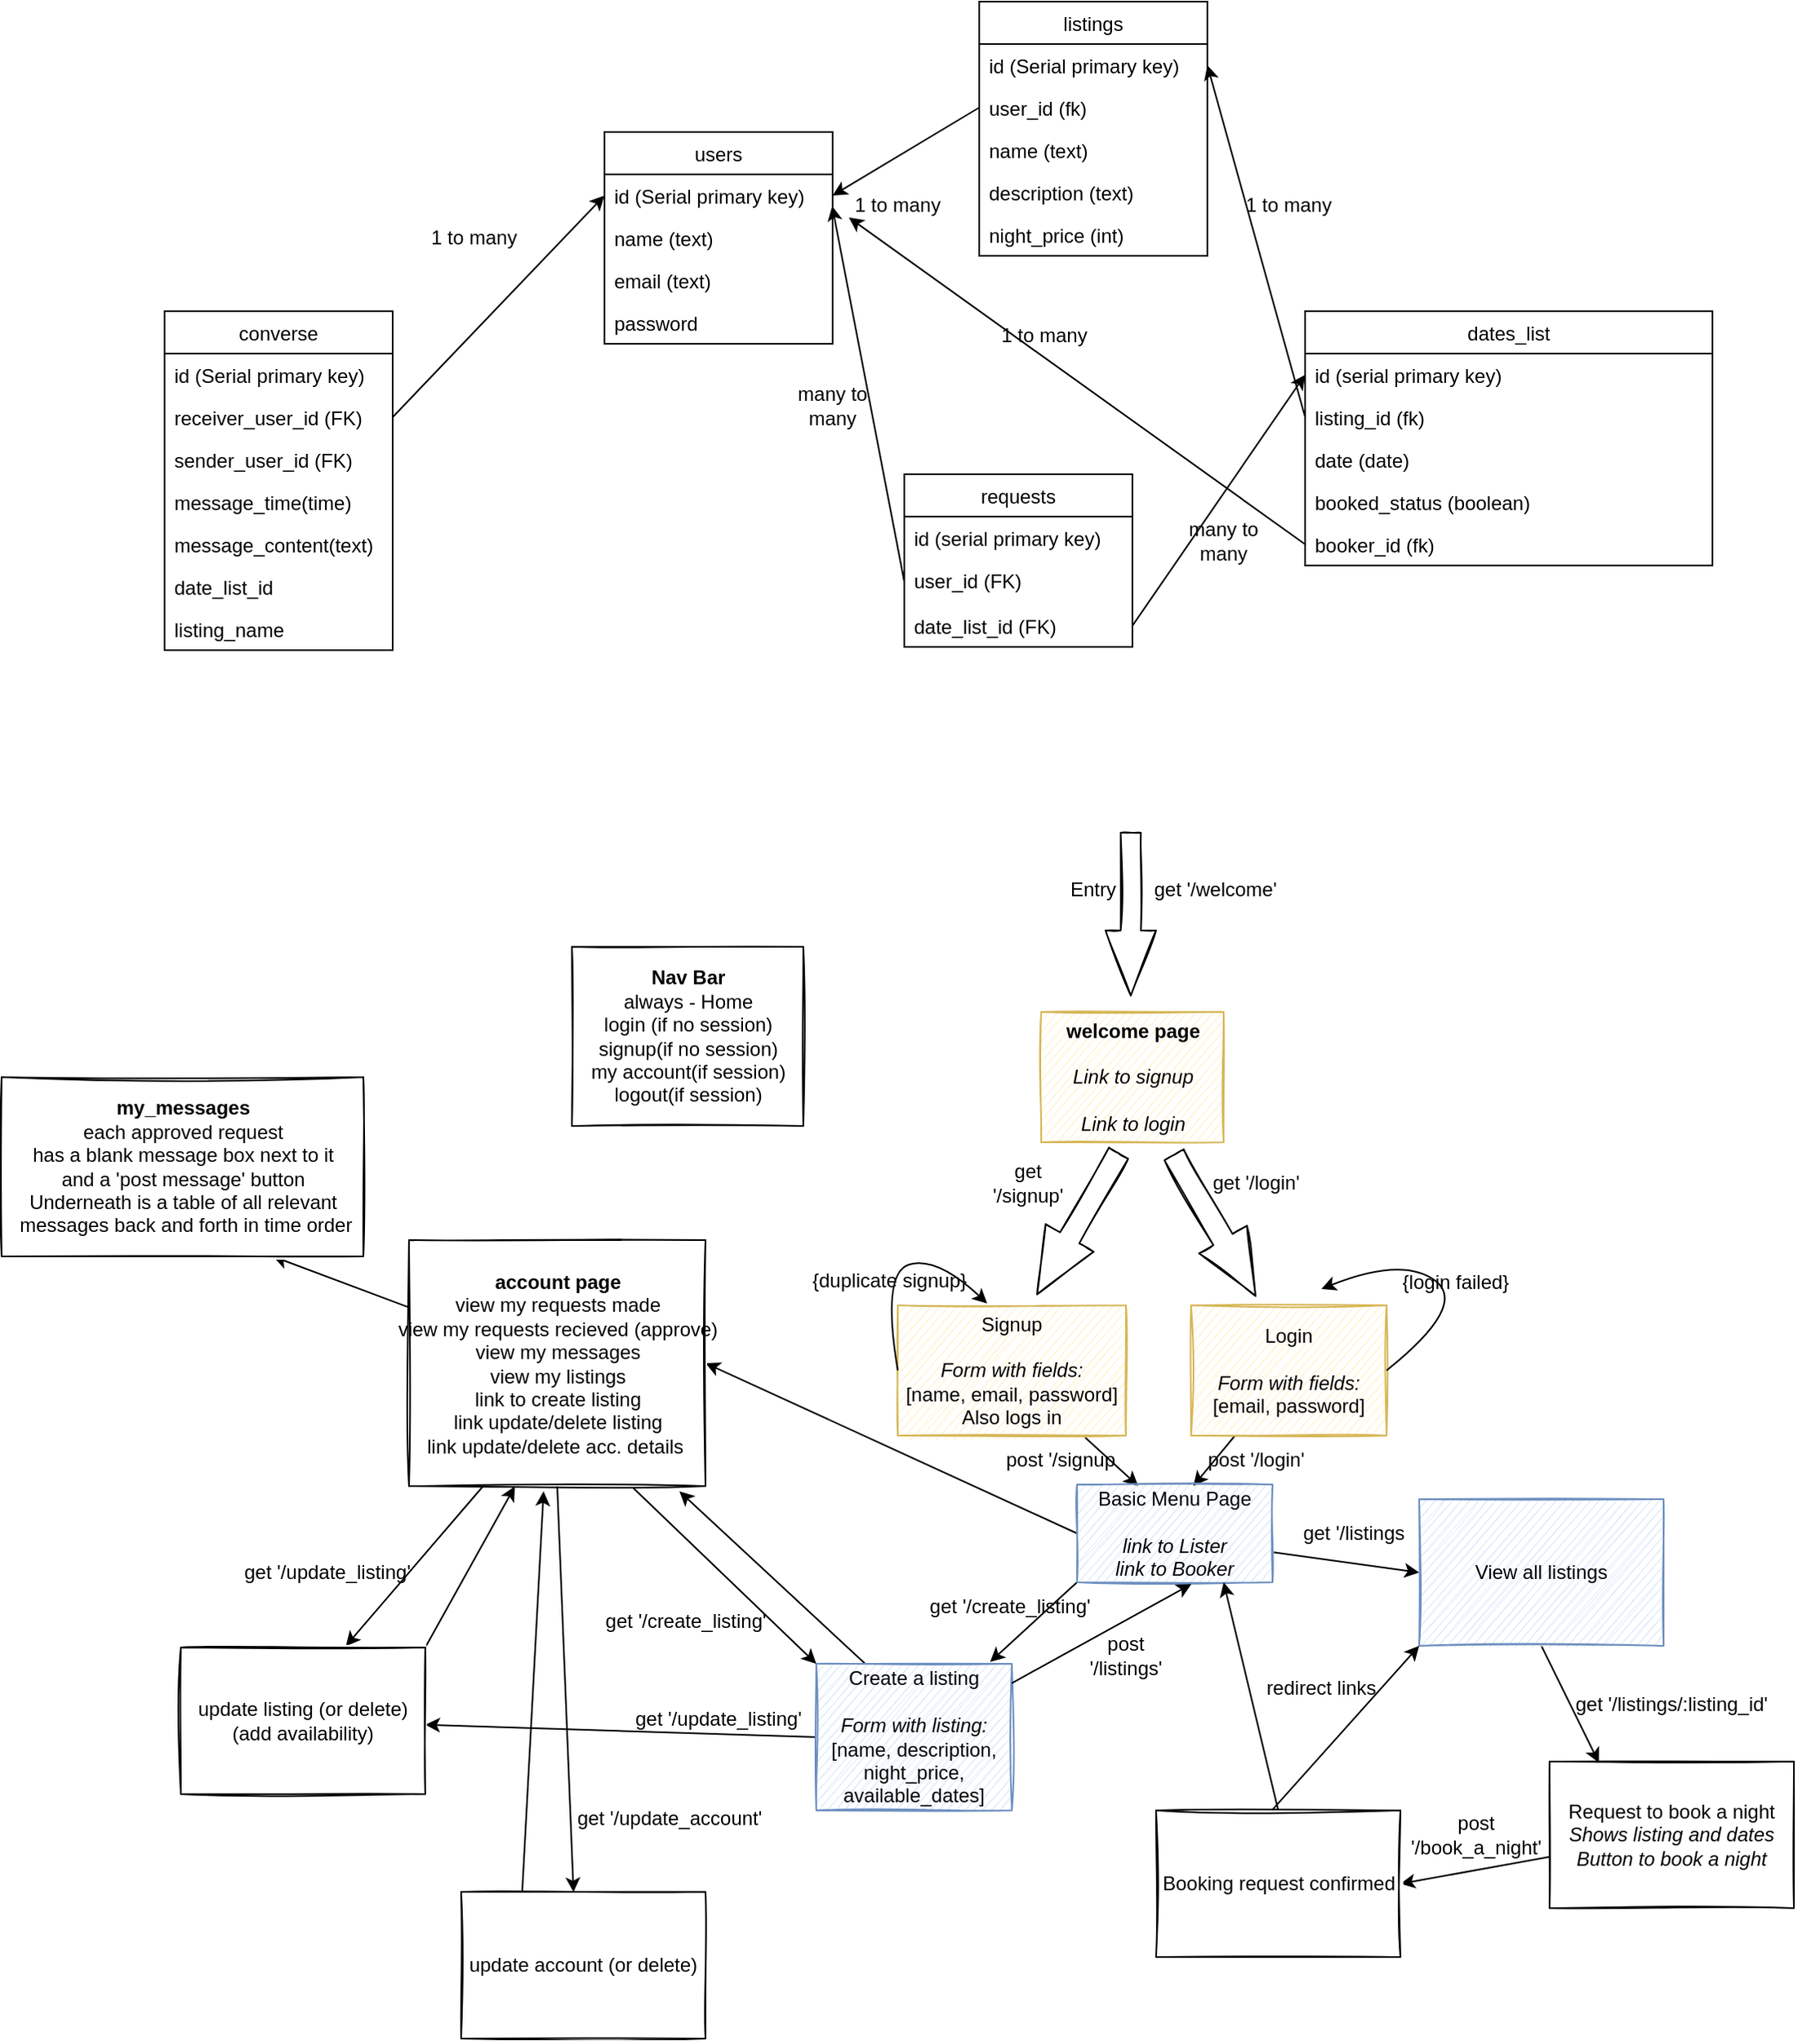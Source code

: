 <mxfile>
    <diagram id="B5izYE9bR6RBEacKUjwg" name="Page-1">
        <mxGraphModel dx="1637" dy="189" grid="1" gridSize="10" guides="1" tooltips="1" connect="1" arrows="1" fold="1" page="1" pageScale="1" pageWidth="827" pageHeight="1169" math="0" shadow="0">
            <root>
                <mxCell id="0"/>
                <mxCell id="1" parent="0"/>
                <mxCell id="2" value="users" style="swimlane;fontStyle=0;childLayout=stackLayout;horizontal=1;startSize=26;fillColor=none;horizontalStack=0;resizeParent=1;resizeParentMax=0;resizeLast=0;collapsible=1;marginBottom=0;" parent="1" vertex="1">
                    <mxGeometry x="90" y="210" width="140" height="130" as="geometry"/>
                </mxCell>
                <mxCell id="3" value="id (Serial primary key)" style="text;strokeColor=none;fillColor=none;align=left;verticalAlign=top;spacingLeft=4;spacingRight=4;overflow=hidden;rotatable=0;points=[[0,0.5],[1,0.5]];portConstraint=eastwest;" parent="2" vertex="1">
                    <mxGeometry y="26" width="140" height="26" as="geometry"/>
                </mxCell>
                <mxCell id="4" value="name (text)" style="text;strokeColor=none;fillColor=none;align=left;verticalAlign=top;spacingLeft=4;spacingRight=4;overflow=hidden;rotatable=0;points=[[0,0.5],[1,0.5]];portConstraint=eastwest;" parent="2" vertex="1">
                    <mxGeometry y="52" width="140" height="26" as="geometry"/>
                </mxCell>
                <mxCell id="15" value="email (text)" style="text;strokeColor=none;fillColor=none;align=left;verticalAlign=top;spacingLeft=4;spacingRight=4;overflow=hidden;rotatable=0;points=[[0,0.5],[1,0.5]];portConstraint=eastwest;" parent="2" vertex="1">
                    <mxGeometry y="78" width="140" height="26" as="geometry"/>
                </mxCell>
                <mxCell id="5" value="password" style="text;strokeColor=none;fillColor=none;align=left;verticalAlign=top;spacingLeft=4;spacingRight=4;overflow=hidden;rotatable=0;points=[[0,0.5],[1,0.5]];portConstraint=eastwest;" parent="2" vertex="1">
                    <mxGeometry y="104" width="140" height="26" as="geometry"/>
                </mxCell>
                <mxCell id="6" value="listings" style="swimlane;fontStyle=0;childLayout=stackLayout;horizontal=1;startSize=26;fillColor=none;horizontalStack=0;resizeParent=1;resizeParentMax=0;resizeLast=0;collapsible=1;marginBottom=0;" parent="1" vertex="1">
                    <mxGeometry x="320" y="130" width="140" height="156" as="geometry"/>
                </mxCell>
                <mxCell id="16" value="id (Serial primary key)" style="text;strokeColor=none;fillColor=none;align=left;verticalAlign=top;spacingLeft=4;spacingRight=4;overflow=hidden;rotatable=0;points=[[0,0.5],[1,0.5]];portConstraint=eastwest;" parent="6" vertex="1">
                    <mxGeometry y="26" width="140" height="26" as="geometry"/>
                </mxCell>
                <mxCell id="7" value="user_id (fk)" style="text;strokeColor=none;fillColor=none;align=left;verticalAlign=top;spacingLeft=4;spacingRight=4;overflow=hidden;rotatable=0;points=[[0,0.5],[1,0.5]];portConstraint=eastwest;" parent="6" vertex="1">
                    <mxGeometry y="52" width="140" height="26" as="geometry"/>
                </mxCell>
                <mxCell id="17" value="name (text)" style="text;strokeColor=none;fillColor=none;align=left;verticalAlign=top;spacingLeft=4;spacingRight=4;overflow=hidden;rotatable=0;points=[[0,0.5],[1,0.5]];portConstraint=eastwest;" parent="6" vertex="1">
                    <mxGeometry y="78" width="140" height="26" as="geometry"/>
                </mxCell>
                <mxCell id="18" value="description (text)" style="text;strokeColor=none;fillColor=none;align=left;verticalAlign=top;spacingLeft=4;spacingRight=4;overflow=hidden;rotatable=0;points=[[0,0.5],[1,0.5]];portConstraint=eastwest;" parent="6" vertex="1">
                    <mxGeometry y="104" width="140" height="26" as="geometry"/>
                </mxCell>
                <mxCell id="9" value="night_price (int)" style="text;strokeColor=none;fillColor=none;align=left;verticalAlign=top;spacingLeft=4;spacingRight=4;overflow=hidden;rotatable=0;points=[[0,0.5],[1,0.5]];portConstraint=eastwest;" parent="6" vertex="1">
                    <mxGeometry y="130" width="140" height="26" as="geometry"/>
                </mxCell>
                <mxCell id="19" style="edgeStyle=none;html=1;entryX=1;entryY=0.5;entryDx=0;entryDy=0;exitX=0;exitY=0.5;exitDx=0;exitDy=0;" parent="1" source="7" target="3" edge="1">
                    <mxGeometry relative="1" as="geometry"/>
                </mxCell>
                <mxCell id="22" value="dates_list" style="swimlane;fontStyle=0;childLayout=stackLayout;horizontal=1;startSize=26;fillColor=none;horizontalStack=0;resizeParent=1;resizeParentMax=0;resizeLast=0;collapsible=1;marginBottom=0;" parent="1" vertex="1">
                    <mxGeometry x="520" y="320" width="250" height="156" as="geometry"/>
                </mxCell>
                <mxCell id="23" value="id (serial primary key)" style="text;strokeColor=none;fillColor=none;align=left;verticalAlign=top;spacingLeft=4;spacingRight=4;overflow=hidden;rotatable=0;points=[[0,0.5],[1,0.5]];portConstraint=eastwest;" parent="22" vertex="1">
                    <mxGeometry y="26" width="250" height="26" as="geometry"/>
                </mxCell>
                <mxCell id="24" value="listing_id (fk)" style="text;strokeColor=none;fillColor=none;align=left;verticalAlign=top;spacingLeft=4;spacingRight=4;overflow=hidden;rotatable=0;points=[[0,0.5],[1,0.5]];portConstraint=eastwest;" parent="22" vertex="1">
                    <mxGeometry y="52" width="250" height="26" as="geometry"/>
                </mxCell>
                <mxCell id="25" value="date (date)" style="text;strokeColor=none;fillColor=none;align=left;verticalAlign=top;spacingLeft=4;spacingRight=4;overflow=hidden;rotatable=0;points=[[0,0.5],[1,0.5]];portConstraint=eastwest;" parent="22" vertex="1">
                    <mxGeometry y="78" width="250" height="26" as="geometry"/>
                </mxCell>
                <mxCell id="33" value="booked_status (boolean)" style="text;strokeColor=none;fillColor=none;align=left;verticalAlign=top;spacingLeft=4;spacingRight=4;overflow=hidden;rotatable=0;points=[[0,0.5],[1,0.5]];portConstraint=eastwest;" parent="22" vertex="1">
                    <mxGeometry y="104" width="250" height="26" as="geometry"/>
                </mxCell>
                <mxCell id="49" value="booker_id (fk)" style="text;strokeColor=none;fillColor=none;align=left;verticalAlign=top;spacingLeft=4;spacingRight=4;overflow=hidden;rotatable=0;points=[[0,0.5],[1,0.5]];portConstraint=eastwest;" parent="22" vertex="1">
                    <mxGeometry y="130" width="250" height="26" as="geometry"/>
                </mxCell>
                <mxCell id="27" style="edgeStyle=none;html=1;entryX=1;entryY=0.5;entryDx=0;entryDy=0;exitX=0;exitY=0.5;exitDx=0;exitDy=0;" parent="1" source="24" target="16" edge="1">
                    <mxGeometry relative="1" as="geometry">
                        <mxPoint x="500" y="310" as="targetPoint"/>
                    </mxGeometry>
                </mxCell>
                <mxCell id="34" value="1 to many" style="text;html=1;strokeColor=none;fillColor=none;align=center;verticalAlign=middle;whiteSpace=wrap;rounded=0;" parent="1" vertex="1">
                    <mxGeometry x="240" y="240" width="60" height="30" as="geometry"/>
                </mxCell>
                <mxCell id="35" value="1 to many" style="text;html=1;strokeColor=none;fillColor=none;align=center;verticalAlign=middle;whiteSpace=wrap;rounded=0;" parent="1" vertex="1">
                    <mxGeometry x="480" y="240" width="60" height="30" as="geometry"/>
                </mxCell>
                <mxCell id="42" value="requests" style="swimlane;fontStyle=0;childLayout=stackLayout;horizontal=1;startSize=26;fillColor=none;horizontalStack=0;resizeParent=1;resizeParentMax=0;resizeLast=0;collapsible=1;marginBottom=0;" parent="1" vertex="1">
                    <mxGeometry x="274" y="420" width="140" height="106" as="geometry"/>
                </mxCell>
                <mxCell id="46" value="id (serial primary key)" style="text;strokeColor=none;fillColor=none;align=left;verticalAlign=top;spacingLeft=4;spacingRight=4;overflow=hidden;rotatable=0;points=[[0,0.5],[1,0.5]];portConstraint=eastwest;" parent="42" vertex="1">
                    <mxGeometry y="26" width="140" height="26" as="geometry"/>
                </mxCell>
                <mxCell id="43" value="user_id (FK)" style="text;strokeColor=none;fillColor=none;align=left;verticalAlign=top;spacingLeft=4;spacingRight=4;overflow=hidden;rotatable=0;points=[[0,0.5],[1,0.5]];portConstraint=eastwest;" parent="42" vertex="1">
                    <mxGeometry y="52" width="140" height="28" as="geometry"/>
                </mxCell>
                <mxCell id="44" value="date_list_id (FK)" style="text;strokeColor=none;fillColor=none;align=left;verticalAlign=top;spacingLeft=4;spacingRight=4;overflow=hidden;rotatable=0;points=[[0,0.5],[1,0.5]];portConstraint=eastwest;" parent="42" vertex="1">
                    <mxGeometry y="80" width="140" height="26" as="geometry"/>
                </mxCell>
                <mxCell id="47" style="edgeStyle=none;html=1;entryX=0.998;entryY=0.748;entryDx=0;entryDy=0;entryPerimeter=0;exitX=0;exitY=0.5;exitDx=0;exitDy=0;" parent="1" source="43" target="3" edge="1">
                    <mxGeometry relative="1" as="geometry"/>
                </mxCell>
                <mxCell id="48" style="edgeStyle=none;html=1;entryX=0;entryY=0.5;entryDx=0;entryDy=0;exitX=1;exitY=0.5;exitDx=0;exitDy=0;" parent="1" source="44" target="23" edge="1">
                    <mxGeometry relative="1" as="geometry">
                        <mxPoint x="500" y="380" as="targetPoint"/>
                    </mxGeometry>
                </mxCell>
                <mxCell id="50" value="many to many" style="text;html=1;strokeColor=none;fillColor=none;align=center;verticalAlign=middle;whiteSpace=wrap;rounded=0;" parent="1" vertex="1">
                    <mxGeometry x="200" y="363" width="60" height="30" as="geometry"/>
                </mxCell>
                <mxCell id="51" value="many to many" style="text;html=1;strokeColor=none;fillColor=none;align=center;verticalAlign=middle;whiteSpace=wrap;rounded=0;" parent="1" vertex="1">
                    <mxGeometry x="440" y="446" width="60" height="30" as="geometry"/>
                </mxCell>
                <mxCell id="52" value="1 to many" style="text;html=1;strokeColor=none;fillColor=none;align=center;verticalAlign=middle;whiteSpace=wrap;rounded=0;" parent="1" vertex="1">
                    <mxGeometry x="330" y="320" width="60" height="30" as="geometry"/>
                </mxCell>
                <mxCell id="53" style="edgeStyle=none;html=1;entryX=0;entryY=0.75;entryDx=0;entryDy=0;exitX=0;exitY=0.5;exitDx=0;exitDy=0;" parent="1" source="49" target="34" edge="1">
                    <mxGeometry relative="1" as="geometry"/>
                </mxCell>
                <mxCell id="54" value="&lt;b&gt;welcome page&lt;/b&gt;&lt;br&gt;&lt;br&gt;&lt;i&gt;Link to signup&lt;br&gt;&lt;/i&gt;&lt;br&gt;&lt;i&gt;Link to login&lt;/i&gt;" style="html=1;sketch=1;fillColor=#fff2cc;strokeColor=#d6b656;" parent="1" vertex="1">
                    <mxGeometry x="358" y="750" width="112" height="80" as="geometry"/>
                </mxCell>
                <mxCell id="55" value="" style="html=1;shadow=0;dashed=0;align=center;verticalAlign=middle;shape=mxgraph.arrows2.arrow;dy=0.6;dx=40;direction=south;notch=0;sketch=1;" parent="1" vertex="1">
                    <mxGeometry x="397.5" y="640" width="31" height="100" as="geometry"/>
                </mxCell>
                <mxCell id="56" value="Entry" style="text;html=1;strokeColor=none;fillColor=none;align=center;verticalAlign=middle;whiteSpace=wrap;rounded=0;sketch=1;" parent="1" vertex="1">
                    <mxGeometry x="360" y="660" width="60" height="30" as="geometry"/>
                </mxCell>
                <mxCell id="57" value="get '/welcome'" style="text;html=1;strokeColor=none;fillColor=none;align=center;verticalAlign=middle;whiteSpace=wrap;rounded=0;sketch=1;" parent="1" vertex="1">
                    <mxGeometry x="409.59" y="660" width="110" height="30" as="geometry"/>
                </mxCell>
                <mxCell id="58" value="" style="html=1;shadow=0;dashed=0;align=center;verticalAlign=middle;shape=mxgraph.arrows2.arrow;dy=0.6;dx=40;direction=south;notch=0;sketch=1;rotation=-30;" parent="1" vertex="1">
                    <mxGeometry x="447.59" y="831" width="34" height="100" as="geometry"/>
                </mxCell>
                <mxCell id="60" value="" style="html=1;shadow=0;dashed=0;align=center;verticalAlign=middle;shape=mxgraph.arrows2.arrow;dy=0.6;dx=40;direction=south;notch=0;sketch=1;rotation=30;" parent="1" vertex="1">
                    <mxGeometry x="363.5" y="830" width="34" height="100" as="geometry"/>
                </mxCell>
                <mxCell id="61" value="get '/login'" style="text;html=1;strokeColor=none;fillColor=none;align=center;verticalAlign=middle;whiteSpace=wrap;rounded=0;sketch=1;" parent="1" vertex="1">
                    <mxGeometry x="460" y="840" width="60" height="30" as="geometry"/>
                </mxCell>
                <mxCell id="62" value="get '/signup'" style="text;html=1;strokeColor=none;fillColor=none;align=center;verticalAlign=middle;whiteSpace=wrap;rounded=0;sketch=1;" parent="1" vertex="1">
                    <mxGeometry x="320" y="840" width="60" height="30" as="geometry"/>
                </mxCell>
                <mxCell id="73" style="edgeStyle=none;html=1;entryX=0.595;entryY=0.015;entryDx=0;entryDy=0;entryPerimeter=0;" parent="1" source="63" target="71" edge="1">
                    <mxGeometry relative="1" as="geometry"/>
                </mxCell>
                <mxCell id="63" value="Login&lt;br&gt;&lt;br&gt;&lt;i&gt;Form with fields:&lt;br&gt;&lt;/i&gt;[email, password]" style="rounded=0;whiteSpace=wrap;html=1;sketch=1;fillColor=#fff2cc;strokeColor=#d6b656;" parent="1" vertex="1">
                    <mxGeometry x="450" y="930" width="120" height="80" as="geometry"/>
                </mxCell>
                <mxCell id="72" style="edgeStyle=none;html=1;entryX=0.313;entryY=0.015;entryDx=0;entryDy=0;entryPerimeter=0;" parent="1" source="64" target="71" edge="1">
                    <mxGeometry relative="1" as="geometry"/>
                </mxCell>
                <mxCell id="64" value="Signup&lt;br&gt;&lt;br&gt;&lt;i&gt;Form with fields:&lt;br&gt;&lt;/i&gt;[name, email, password]&lt;br&gt;Also logs in" style="rounded=0;whiteSpace=wrap;html=1;sketch=1;fillColor=#fff2cc;strokeColor=#d6b656;" parent="1" vertex="1">
                    <mxGeometry x="270" y="930" width="140" height="80" as="geometry"/>
                </mxCell>
                <mxCell id="67" value="" style="curved=1;endArrow=classic;html=1;exitX=1;exitY=0.5;exitDx=0;exitDy=0;" parent="1" source="63" edge="1">
                    <mxGeometry width="50" height="50" relative="1" as="geometry">
                        <mxPoint x="580" y="1000" as="sourcePoint"/>
                        <mxPoint x="530" y="920" as="targetPoint"/>
                        <Array as="points">
                            <mxPoint x="620" y="930"/>
                            <mxPoint x="580" y="900"/>
                        </Array>
                    </mxGeometry>
                </mxCell>
                <mxCell id="68" value="{login failed}" style="text;html=1;strokeColor=none;fillColor=none;align=center;verticalAlign=middle;whiteSpace=wrap;rounded=0;sketch=1;" parent="1" vertex="1">
                    <mxGeometry x="570" y="901" width="85" height="30" as="geometry"/>
                </mxCell>
                <mxCell id="69" value="" style="curved=1;endArrow=classic;html=1;exitX=0;exitY=0.5;exitDx=0;exitDy=0;entryX=0.392;entryY=-0.014;entryDx=0;entryDy=0;entryPerimeter=0;" parent="1" source="64" target="64" edge="1">
                    <mxGeometry width="50" height="50" relative="1" as="geometry">
                        <mxPoint x="450" y="1040" as="sourcePoint"/>
                        <mxPoint x="500" y="990" as="targetPoint"/>
                        <Array as="points">
                            <mxPoint x="260" y="910"/>
                            <mxPoint x="294" y="900"/>
                        </Array>
                    </mxGeometry>
                </mxCell>
                <mxCell id="70" value="{duplicate signup}" style="text;html=1;strokeColor=none;fillColor=none;align=center;verticalAlign=middle;whiteSpace=wrap;rounded=0;sketch=1;" parent="1" vertex="1">
                    <mxGeometry x="210" y="900" width="110" height="30" as="geometry"/>
                </mxCell>
                <mxCell id="78" style="edgeStyle=none;html=1;entryX=0;entryY=0.5;entryDx=0;entryDy=0;exitX=1.006;exitY=0.694;exitDx=0;exitDy=0;exitPerimeter=0;" parent="1" source="71" target="86" edge="1">
                    <mxGeometry relative="1" as="geometry"/>
                </mxCell>
                <mxCell id="79" style="edgeStyle=none;html=1;entryX=0.889;entryY=-0.012;entryDx=0;entryDy=0;entryPerimeter=0;exitX=0;exitY=1;exitDx=0;exitDy=0;" parent="1" source="71" target="76" edge="1">
                    <mxGeometry relative="1" as="geometry"/>
                </mxCell>
                <mxCell id="101" style="edgeStyle=none;html=1;exitX=0;exitY=0.5;exitDx=0;exitDy=0;entryX=1;entryY=0.5;entryDx=0;entryDy=0;" parent="1" source="71" target="94" edge="1">
                    <mxGeometry relative="1" as="geometry"/>
                </mxCell>
                <mxCell id="71" value="Basic Menu Page&lt;br&gt;&lt;br&gt;&lt;i&gt;link to Lister&lt;br&gt;link to Booker&lt;/i&gt;" style="rounded=0;whiteSpace=wrap;html=1;sketch=1;fillColor=#dae8fc;strokeColor=#6c8ebf;" parent="1" vertex="1">
                    <mxGeometry x="380" y="1040" width="120" height="60" as="geometry"/>
                </mxCell>
                <mxCell id="74" value="post '/login'" style="text;html=1;strokeColor=none;fillColor=none;align=center;verticalAlign=middle;whiteSpace=wrap;rounded=0;sketch=1;" parent="1" vertex="1">
                    <mxGeometry x="450" y="1010" width="80" height="30" as="geometry"/>
                </mxCell>
                <mxCell id="75" value="post '/signup" style="text;html=1;strokeColor=none;fillColor=none;align=center;verticalAlign=middle;whiteSpace=wrap;rounded=0;sketch=1;" parent="1" vertex="1">
                    <mxGeometry x="329.59" y="1010" width="80" height="30" as="geometry"/>
                </mxCell>
                <mxCell id="102" style="edgeStyle=none;html=1;exitX=0;exitY=0.5;exitDx=0;exitDy=0;" parent="1" source="76" target="96" edge="1">
                    <mxGeometry relative="1" as="geometry"/>
                </mxCell>
                <mxCell id="108" style="edgeStyle=none;html=1;exitX=0.25;exitY=0;exitDx=0;exitDy=0;entryX=0.912;entryY=1.021;entryDx=0;entryDy=0;entryPerimeter=0;" parent="1" source="76" target="94" edge="1">
                    <mxGeometry relative="1" as="geometry"/>
                </mxCell>
                <mxCell id="76" value="Create a listing&lt;br&gt;&lt;br&gt;&lt;i&gt;Form with listing:&lt;br&gt;&lt;/i&gt;[name, description, night_price, available_dates]" style="rounded=0;whiteSpace=wrap;html=1;sketch=1;fillColor=#dae8fc;strokeColor=#6c8ebf;" parent="1" vertex="1">
                    <mxGeometry x="220" y="1150" width="120" height="90" as="geometry"/>
                </mxCell>
                <mxCell id="84" style="edgeStyle=none;html=1;entryX=1;entryY=0.5;entryDx=0;entryDy=0;" parent="1" source="77" target="89" edge="1">
                    <mxGeometry relative="1" as="geometry"/>
                </mxCell>
                <mxCell id="77" value="Request to book a night&lt;br&gt;&lt;i&gt;Shows listing and dates&lt;/i&gt;&lt;br&gt;&lt;i&gt;Button to book a night&lt;/i&gt;" style="rounded=0;whiteSpace=wrap;html=1;sketch=1;" parent="1" vertex="1">
                    <mxGeometry x="670" y="1210" width="150" height="90" as="geometry"/>
                </mxCell>
                <mxCell id="80" value="get '/listings/:listing_id'" style="text;html=1;strokeColor=none;fillColor=none;align=center;verticalAlign=middle;whiteSpace=wrap;rounded=0;sketch=1;" parent="1" vertex="1">
                    <mxGeometry x="655" y="1160" width="180" height="30" as="geometry"/>
                </mxCell>
                <mxCell id="81" value="get '/create_listing'" style="text;html=1;strokeColor=none;fillColor=none;align=center;verticalAlign=middle;whiteSpace=wrap;rounded=0;sketch=1;" parent="1" vertex="1">
                    <mxGeometry x="248.5" y="1100" width="180" height="30" as="geometry"/>
                </mxCell>
                <mxCell id="82" value="" style="endArrow=classic;html=1;entryX=0.585;entryY=1.018;entryDx=0;entryDy=0;entryPerimeter=0;" parent="1" source="76" target="71" edge="1">
                    <mxGeometry width="50" height="50" relative="1" as="geometry">
                        <mxPoint x="350" y="1200" as="sourcePoint"/>
                        <mxPoint x="400" y="1150" as="targetPoint"/>
                    </mxGeometry>
                </mxCell>
                <mxCell id="83" value="post '/listings'" style="text;html=1;strokeColor=none;fillColor=none;align=center;verticalAlign=middle;whiteSpace=wrap;rounded=0;sketch=1;" parent="1" vertex="1">
                    <mxGeometry x="380" y="1130" width="60" height="30" as="geometry"/>
                </mxCell>
                <mxCell id="85" value="post '/book_a_night'" style="text;html=1;strokeColor=none;fillColor=none;align=center;verticalAlign=middle;whiteSpace=wrap;rounded=0;sketch=1;" parent="1" vertex="1">
                    <mxGeometry x="595" y="1240" width="60" height="30" as="geometry"/>
                </mxCell>
                <mxCell id="87" style="edgeStyle=none;html=1;exitX=0.5;exitY=1;exitDx=0;exitDy=0;entryX=0.202;entryY=0.008;entryDx=0;entryDy=0;entryPerimeter=0;" parent="1" source="86" target="77" edge="1">
                    <mxGeometry relative="1" as="geometry"/>
                </mxCell>
                <mxCell id="86" value="View all listings" style="rounded=0;whiteSpace=wrap;html=1;sketch=1;fillColor=#dae8fc;strokeColor=#6c8ebf;" parent="1" vertex="1">
                    <mxGeometry x="590" y="1049" width="150" height="90" as="geometry"/>
                </mxCell>
                <mxCell id="88" value="get '/listings" style="text;html=1;strokeColor=none;fillColor=none;align=center;verticalAlign=middle;whiteSpace=wrap;rounded=0;sketch=1;" parent="1" vertex="1">
                    <mxGeometry x="460" y="1055" width="180" height="30" as="geometry"/>
                </mxCell>
                <mxCell id="90" style="edgeStyle=none;html=1;exitX=0.5;exitY=0;exitDx=0;exitDy=0;entryX=0.75;entryY=1;entryDx=0;entryDy=0;" parent="1" source="89" target="71" edge="1">
                    <mxGeometry relative="1" as="geometry"/>
                </mxCell>
                <mxCell id="89" value="Booking request confirmed" style="rounded=0;whiteSpace=wrap;html=1;sketch=1;" parent="1" vertex="1">
                    <mxGeometry x="428.5" y="1240" width="150" height="90" as="geometry"/>
                </mxCell>
                <mxCell id="92" value="redirect links" style="text;html=1;strokeColor=none;fillColor=none;align=center;verticalAlign=middle;whiteSpace=wrap;rounded=0;sketch=1;" parent="1" vertex="1">
                    <mxGeometry x="440" y="1150" width="180" height="30" as="geometry"/>
                </mxCell>
                <mxCell id="93" style="edgeStyle=none;html=1;entryX=0;entryY=1;entryDx=0;entryDy=0;exitX=0.475;exitY=-0.002;exitDx=0;exitDy=0;exitPerimeter=0;" parent="1" source="89" target="86" edge="1">
                    <mxGeometry relative="1" as="geometry">
                        <mxPoint x="519" y="1237" as="sourcePoint"/>
                        <mxPoint x="480" y="1110" as="targetPoint"/>
                    </mxGeometry>
                </mxCell>
                <mxCell id="98" style="edgeStyle=none;html=1;exitX=0.5;exitY=1;exitDx=0;exitDy=0;entryX=0.46;entryY=0.002;entryDx=0;entryDy=0;entryPerimeter=0;" parent="1" source="94" target="97" edge="1">
                    <mxGeometry relative="1" as="geometry"/>
                </mxCell>
                <mxCell id="99" style="edgeStyle=none;html=1;exitX=0.25;exitY=1;exitDx=0;exitDy=0;entryX=0.675;entryY=-0.009;entryDx=0;entryDy=0;entryPerimeter=0;" parent="1" source="94" target="96" edge="1">
                    <mxGeometry relative="1" as="geometry"/>
                </mxCell>
                <mxCell id="100" style="edgeStyle=none;html=1;exitX=0.75;exitY=1;exitDx=0;exitDy=0;entryX=0;entryY=0;entryDx=0;entryDy=0;" parent="1" source="94" target="76" edge="1">
                    <mxGeometry relative="1" as="geometry"/>
                </mxCell>

                <mxCell id="122" style="edgeStyle=none;html=1;entryX=0.75;entryY=1;entryDx=0;entryDy=0;" edge="1" parent="1" source="94" target="120">
                    <mxGeometry relative="1" as="geometry"/>
                </mxCell>
                <mxCell id="94" value="&lt;b&gt;account page&lt;/b&gt;&lt;br&gt;view my requests made&lt;br&gt;view my requests recieved (approve)&lt;br&gt;view my messages&lt;br&gt;view my listings&lt;br&gt;link to create listing&lt;br&gt;link update/delete listing&lt;br&gt;link update/delete acc. details&amp;nbsp;" style="html=1;sketch=1;" parent="1" vertex="1">
                    <mxGeometry x="-30" y="890" width="182" height="151" as="geometry"/>
                </mxCell>
                <mxCell id="95" value="&lt;b&gt;Nav Bar&lt;br&gt;&lt;/b&gt;always - Home&lt;br&gt;login (if no session)&lt;br&gt;signup(if no session)&lt;br&gt;my account(if session)&lt;br&gt;logout(if session)" style="html=1;sketch=1;" parent="1" vertex="1">
                    <mxGeometry x="70" y="710" width="142" height="110" as="geometry"/>
                </mxCell>
                <mxCell id="106" style="edgeStyle=none;html=1;exitX=1;exitY=0;exitDx=0;exitDy=0;entryX=0.357;entryY=1.001;entryDx=0;entryDy=0;entryPerimeter=0;" parent="1" source="96" target="94" edge="1">
                    <mxGeometry relative="1" as="geometry"/>
                </mxCell>
                <mxCell id="96" value="update listing (or delete)&lt;br&gt;(add availability)" style="rounded=0;whiteSpace=wrap;html=1;sketch=1;" parent="1" vertex="1">
                    <mxGeometry x="-170" y="1140" width="150" height="90" as="geometry"/>
                </mxCell>
                <mxCell id="107" style="edgeStyle=none;html=1;exitX=0.25;exitY=0;exitDx=0;exitDy=0;entryX=0.454;entryY=1.021;entryDx=0;entryDy=0;entryPerimeter=0;" parent="1" source="97" target="94" edge="1">
                    <mxGeometry relative="1" as="geometry"/>
                </mxCell>
                <mxCell id="97" value="update account (or delete)" style="rounded=0;whiteSpace=wrap;html=1;sketch=1;" parent="1" vertex="1">
                    <mxGeometry x="2" y="1290" width="150" height="90" as="geometry"/>
                </mxCell>
                <mxCell id="103" value="get '/update_listing'" style="text;html=1;strokeColor=none;fillColor=none;align=center;verticalAlign=middle;whiteSpace=wrap;rounded=0;sketch=1;" parent="1" vertex="1">
                    <mxGeometry x="70" y="1169" width="180" height="30" as="geometry"/>
                </mxCell>
                <mxCell id="104" value="get '/update_listing'" style="text;html=1;strokeColor=none;fillColor=none;align=center;verticalAlign=middle;whiteSpace=wrap;rounded=0;sketch=1;" parent="1" vertex="1">
                    <mxGeometry x="-170" y="1079" width="180" height="30" as="geometry"/>
                </mxCell>
                <mxCell id="105" value="get '/update_account'" style="text;html=1;strokeColor=none;fillColor=none;align=center;verticalAlign=middle;whiteSpace=wrap;rounded=0;sketch=1;" parent="1" vertex="1">
                    <mxGeometry x="40" y="1230" width="180" height="30" as="geometry"/>
                </mxCell>
                <mxCell id="109" value="get '/create_listing'" style="text;html=1;strokeColor=none;fillColor=none;align=center;verticalAlign=middle;whiteSpace=wrap;rounded=0;sketch=1;" parent="1" vertex="1">
                    <mxGeometry x="50" y="1109" width="180" height="30" as="geometry"/>
                </mxCell>
                <mxCell id="116" style="edgeStyle=none;html=1;entryX=0;entryY=0.5;entryDx=0;entryDy=0;exitX=1;exitY=0.5;exitDx=0;exitDy=0;" edge="1" parent="1" source="112" target="3">
                    <mxGeometry relative="1" as="geometry"/>
                </mxCell>
                <mxCell id="110" value="converse" style="swimlane;fontStyle=0;childLayout=stackLayout;horizontal=1;startSize=26;fillColor=none;horizontalStack=0;resizeParent=1;resizeParentMax=0;resizeLast=0;collapsible=1;marginBottom=0;" vertex="1" parent="1">
                    <mxGeometry x="-180" y="320" width="140" height="208" as="geometry"/>
                </mxCell>
                <mxCell id="111" value="id (Serial primary key)" style="text;strokeColor=none;fillColor=none;align=left;verticalAlign=top;spacingLeft=4;spacingRight=4;overflow=hidden;rotatable=0;points=[[0,0.5],[1,0.5]];portConstraint=eastwest;" vertex="1" parent="110">
                    <mxGeometry y="26" width="140" height="26" as="geometry"/>
                </mxCell>
                <mxCell id="112" value="receiver_user_id (FK)" style="text;strokeColor=none;fillColor=none;align=left;verticalAlign=top;spacingLeft=4;spacingRight=4;overflow=hidden;rotatable=0;points=[[0,0.5],[1,0.5]];portConstraint=eastwest;" vertex="1" parent="110">
                    <mxGeometry y="52" width="140" height="26" as="geometry"/>
                </mxCell>
                <mxCell id="118" value="sender_user_id (FK)" style="text;strokeColor=none;fillColor=none;align=left;verticalAlign=top;spacingLeft=4;spacingRight=4;overflow=hidden;rotatable=0;points=[[0,0.5],[1,0.5]];portConstraint=eastwest;" vertex="1" parent="110">
                    <mxGeometry y="78" width="140" height="26" as="geometry"/>
                </mxCell>
                <mxCell id="113" value="message_time(time)" style="text;strokeColor=none;fillColor=none;align=left;verticalAlign=top;spacingLeft=4;spacingRight=4;overflow=hidden;rotatable=0;points=[[0,0.5],[1,0.5]];portConstraint=eastwest;" vertex="1" parent="110">
                    <mxGeometry y="104" width="140" height="26" as="geometry"/>
                </mxCell>
                <mxCell id="115" value="message_content(text)" style="text;strokeColor=none;fillColor=none;align=left;verticalAlign=top;spacingLeft=4;spacingRight=4;overflow=hidden;rotatable=0;points=[[0,0.5],[1,0.5]];portConstraint=eastwest;" vertex="1" parent="110">
                    <mxGeometry y="130" width="140" height="26" as="geometry"/>
                </mxCell>
                <mxCell id="114" value="date_list_id&#10;" style="text;strokeColor=none;fillColor=none;align=left;verticalAlign=top;spacingLeft=4;spacingRight=4;overflow=hidden;rotatable=0;points=[[0,0.5],[1,0.5]];portConstraint=eastwest;" vertex="1" parent="110">
                    <mxGeometry y="156" width="140" height="26" as="geometry"/>
                </mxCell>
                <mxCell id="119" value="listing_name" style="text;strokeColor=none;fillColor=none;align=left;verticalAlign=top;spacingLeft=4;spacingRight=4;overflow=hidden;rotatable=0;points=[[0,0.5],[1,0.5]];portConstraint=eastwest;" vertex="1" parent="110">
                    <mxGeometry y="182" width="140" height="26" as="geometry"/>
                </mxCell>
                <mxCell id="117" value="1 to many" style="text;html=1;strokeColor=none;fillColor=none;align=center;verticalAlign=middle;whiteSpace=wrap;rounded=0;" vertex="1" parent="1">
                    <mxGeometry x="-20" y="260" width="60" height="30" as="geometry"/>
                </mxCell>
                <mxCell id="120" value="&lt;b&gt;my_messages&lt;/b&gt;&lt;br&gt;each approved request &lt;br&gt;has a blank message box next to it&lt;br&gt;and a 'post message' button&lt;br&gt;Underneath is a table of all relevant&lt;br&gt;&amp;nbsp;messages back and forth in time order" style="html=1;sketch=1;" vertex="1" parent="1">
                    <mxGeometry x="-280" y="790" width="222" height="110" as="geometry"/>
                </mxCell>
            </root>
        </mxGraphModel>
    </diagram>
</mxfile>